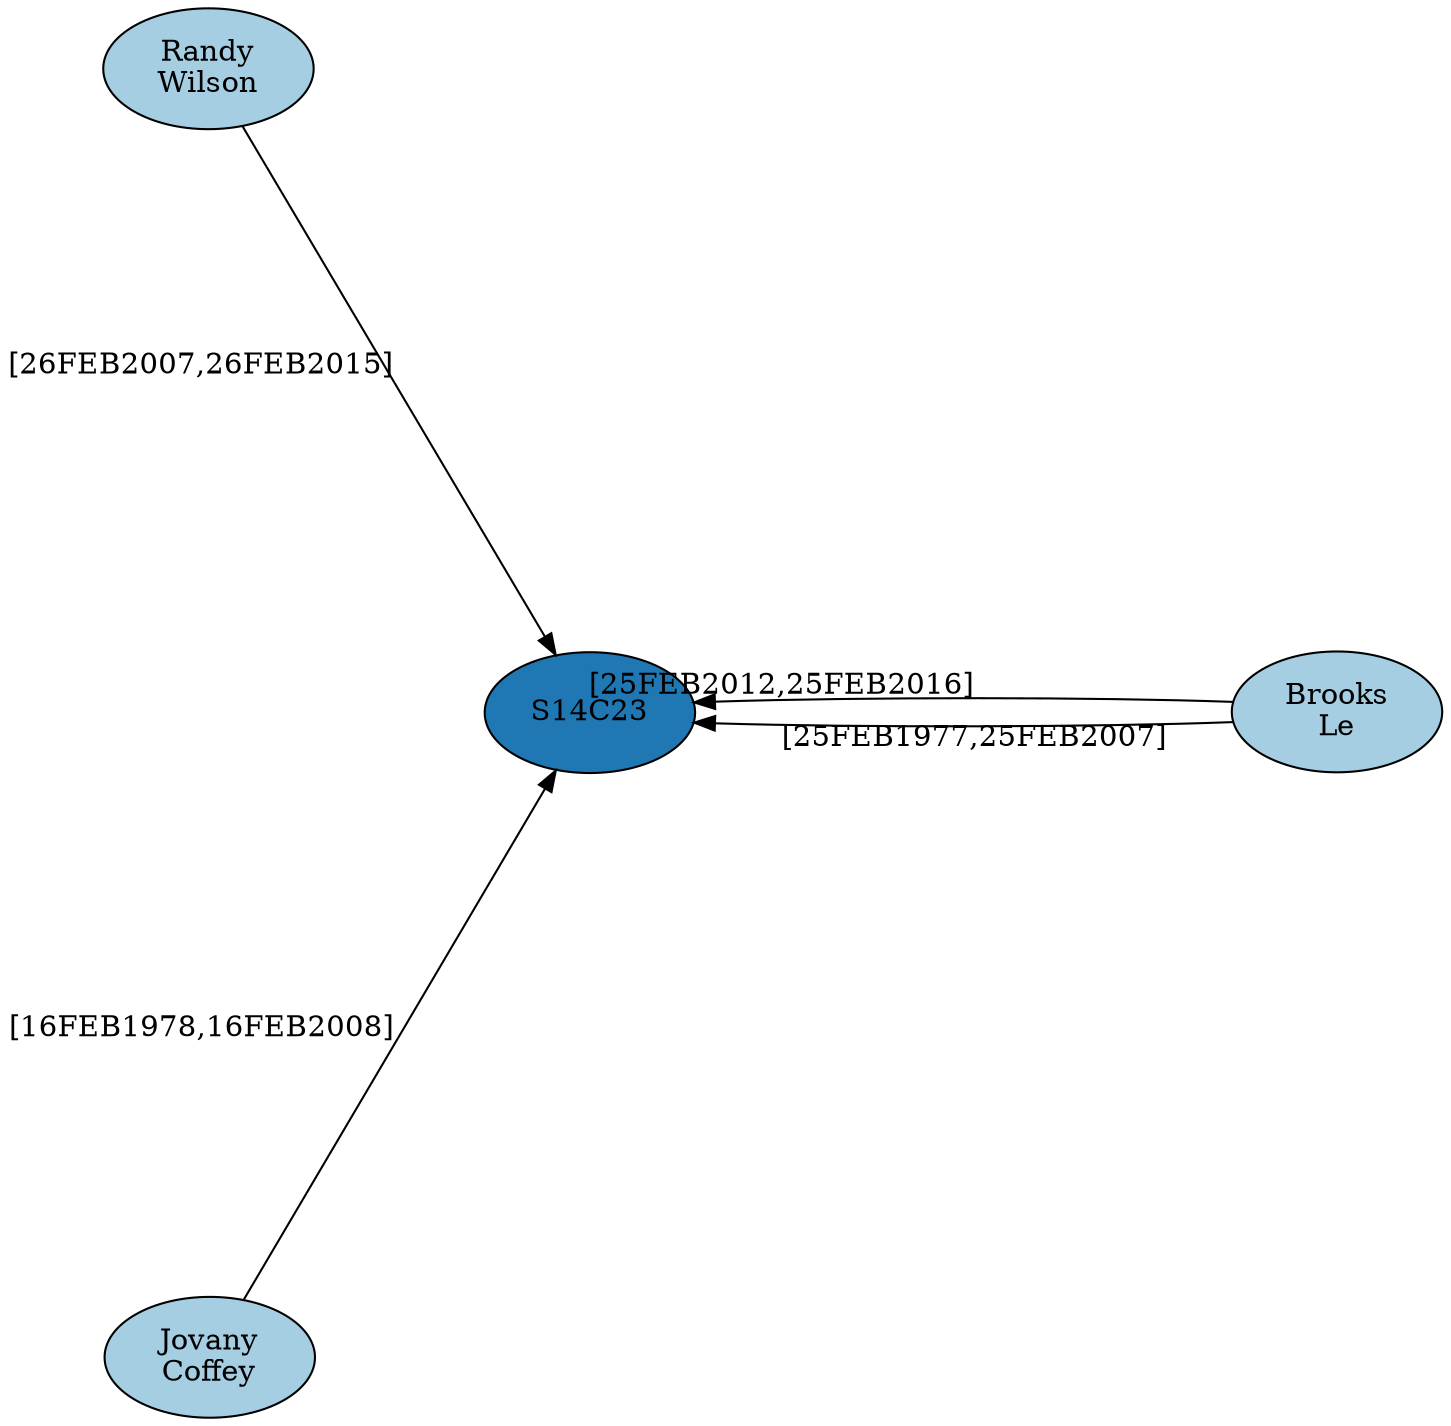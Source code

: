 digraph G {
layout=sfdp
node[colorscheme=paired8, style=filled, color=black, fixedSize=true, width=1.4, height=.8]
"I06219"[fillcolor= "1",label= "Brooks\nLe"]
"I36786"[fillcolor= "1",label= "Randy\nWilson"]
"I05722"[fillcolor= "1",label= "Jovany\nCoffey"]
"R03P01S14C23"[fillcolor= "2",label= "S14C23"]
"I05722" -> "R03P01S14C23"[label= "[16FEB1978,16FEB2008]"]
"I06219" -> "R03P01S14C23"[label= "[25FEB1977,25FEB2007]"]
"I06219" -> "R03P01S14C23"[label= "[25FEB2012,25FEB2016]"]
"I36786" -> "R03P01S14C23"[label= "[26FEB2007,26FEB2015]"]
}
